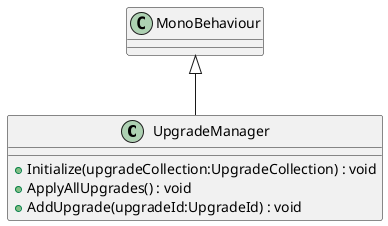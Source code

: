 @startuml
class UpgradeManager {
    + Initialize(upgradeCollection:UpgradeCollection) : void
    + ApplyAllUpgrades() : void
    + AddUpgrade(upgradeId:UpgradeId) : void
}
MonoBehaviour <|-- UpgradeManager
@enduml
